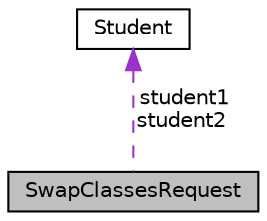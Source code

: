 digraph "SwapClassesRequest"
{
 // LATEX_PDF_SIZE
  edge [fontname="Helvetica",fontsize="10",labelfontname="Helvetica",labelfontsize="10"];
  node [fontname="Helvetica",fontsize="10",shape=record];
  Node1 [label="SwapClassesRequest",height=0.2,width=0.4,color="black", fillcolor="grey75", style="filled", fontcolor="black",tooltip="A structure to represent a request for two Students to swap Classes within the same UC."];
  Node2 -> Node1 [dir="back",color="darkorchid3",fontsize="10",style="dashed",label=" student1\nstudent2" ];
  Node2 [label="Student",height=0.2,width=0.4,color="black", fillcolor="white", style="filled",URL="$classStudent.html",tooltip="A class to represent a student."];
}
